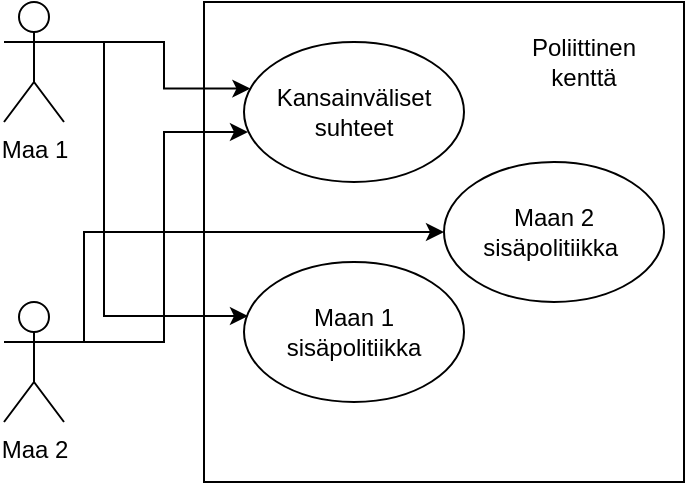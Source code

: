 <mxfile version="20.4.0" type="github">
  <diagram id="ugsUgP-pBOi6GS2hJ4jq" name="Page-1">
    <mxGraphModel dx="812" dy="435" grid="1" gridSize="10" guides="1" tooltips="1" connect="1" arrows="1" fold="1" page="1" pageScale="1" pageWidth="850" pageHeight="1100" math="0" shadow="0">
      <root>
        <mxCell id="0" />
        <mxCell id="1" parent="0" />
        <mxCell id="err3SAQ6MpKCu3HKLKDa-1" value="" style="whiteSpace=wrap;html=1;aspect=fixed;" vertex="1" parent="1">
          <mxGeometry x="150" y="200" width="240" height="240" as="geometry" />
        </mxCell>
        <mxCell id="err3SAQ6MpKCu3HKLKDa-2" value="" style="ellipse;whiteSpace=wrap;html=1;" vertex="1" parent="1">
          <mxGeometry x="170" y="220" width="110" height="70" as="geometry" />
        </mxCell>
        <mxCell id="err3SAQ6MpKCu3HKLKDa-23" style="edgeStyle=orthogonalEdgeStyle;rounded=0;orthogonalLoop=1;jettySize=auto;html=1;entryX=0.029;entryY=0.333;entryDx=0;entryDy=0;entryPerimeter=0;exitX=1;exitY=0.333;exitDx=0;exitDy=0;exitPerimeter=0;" edge="1" parent="1" source="err3SAQ6MpKCu3HKLKDa-12" target="err3SAQ6MpKCu3HKLKDa-2">
          <mxGeometry relative="1" as="geometry">
            <Array as="points">
              <mxPoint x="130" y="220" />
              <mxPoint x="130" y="243" />
            </Array>
          </mxGeometry>
        </mxCell>
        <mxCell id="err3SAQ6MpKCu3HKLKDa-25" style="edgeStyle=orthogonalEdgeStyle;rounded=0;orthogonalLoop=1;jettySize=auto;html=1;exitX=1;exitY=0.333;exitDx=0;exitDy=0;exitPerimeter=0;entryX=0.018;entryY=0.386;entryDx=0;entryDy=0;entryPerimeter=0;" edge="1" parent="1" source="err3SAQ6MpKCu3HKLKDa-12" target="err3SAQ6MpKCu3HKLKDa-17">
          <mxGeometry relative="1" as="geometry">
            <Array as="points">
              <mxPoint x="100" y="220" />
              <mxPoint x="100" y="357" />
            </Array>
          </mxGeometry>
        </mxCell>
        <mxCell id="err3SAQ6MpKCu3HKLKDa-12" value="Maa 1" style="shape=umlActor;verticalLabelPosition=bottom;verticalAlign=top;html=1;outlineConnect=0;" vertex="1" parent="1">
          <mxGeometry x="50" y="200" width="30" height="60" as="geometry" />
        </mxCell>
        <mxCell id="err3SAQ6MpKCu3HKLKDa-24" style="edgeStyle=orthogonalEdgeStyle;rounded=0;orthogonalLoop=1;jettySize=auto;html=1;entryX=0.018;entryY=0.643;entryDx=0;entryDy=0;entryPerimeter=0;" edge="1" parent="1" source="err3SAQ6MpKCu3HKLKDa-13" target="err3SAQ6MpKCu3HKLKDa-2">
          <mxGeometry relative="1" as="geometry">
            <Array as="points">
              <mxPoint x="130" y="370" />
              <mxPoint x="130" y="265" />
            </Array>
          </mxGeometry>
        </mxCell>
        <mxCell id="err3SAQ6MpKCu3HKLKDa-26" style="edgeStyle=orthogonalEdgeStyle;rounded=0;orthogonalLoop=1;jettySize=auto;html=1;exitX=1;exitY=0.333;exitDx=0;exitDy=0;exitPerimeter=0;" edge="1" parent="1" source="err3SAQ6MpKCu3HKLKDa-13" target="err3SAQ6MpKCu3HKLKDa-16">
          <mxGeometry relative="1" as="geometry">
            <Array as="points">
              <mxPoint x="90" y="370" />
              <mxPoint x="90" y="315" />
            </Array>
          </mxGeometry>
        </mxCell>
        <mxCell id="err3SAQ6MpKCu3HKLKDa-13" value="Maa 2" style="shape=umlActor;verticalLabelPosition=bottom;verticalAlign=top;html=1;outlineConnect=0;" vertex="1" parent="1">
          <mxGeometry x="50" y="350" width="30" height="60" as="geometry" />
        </mxCell>
        <mxCell id="err3SAQ6MpKCu3HKLKDa-16" value="Maan 2&lt;br&gt;sisäpolitiikka&amp;nbsp;" style="ellipse;whiteSpace=wrap;html=1;" vertex="1" parent="1">
          <mxGeometry x="270" y="280" width="110" height="70" as="geometry" />
        </mxCell>
        <mxCell id="err3SAQ6MpKCu3HKLKDa-17" value="" style="ellipse;whiteSpace=wrap;html=1;" vertex="1" parent="1">
          <mxGeometry x="170" y="330" width="110" height="70" as="geometry" />
        </mxCell>
        <mxCell id="err3SAQ6MpKCu3HKLKDa-20" value="Poliittinen kenttä" style="text;html=1;strokeColor=none;fillColor=none;align=center;verticalAlign=middle;whiteSpace=wrap;rounded=0;" vertex="1" parent="1">
          <mxGeometry x="310" y="215" width="60" height="30" as="geometry" />
        </mxCell>
        <mxCell id="err3SAQ6MpKCu3HKLKDa-21" value="Maan 1 sisäpolitiikka" style="text;html=1;strokeColor=none;fillColor=none;align=center;verticalAlign=middle;whiteSpace=wrap;rounded=0;" vertex="1" parent="1">
          <mxGeometry x="195" y="350" width="60" height="30" as="geometry" />
        </mxCell>
        <mxCell id="err3SAQ6MpKCu3HKLKDa-22" value="Kansainväliset suhteet" style="text;html=1;strokeColor=none;fillColor=none;align=center;verticalAlign=middle;whiteSpace=wrap;rounded=0;" vertex="1" parent="1">
          <mxGeometry x="195" y="240" width="60" height="30" as="geometry" />
        </mxCell>
      </root>
    </mxGraphModel>
  </diagram>
</mxfile>
